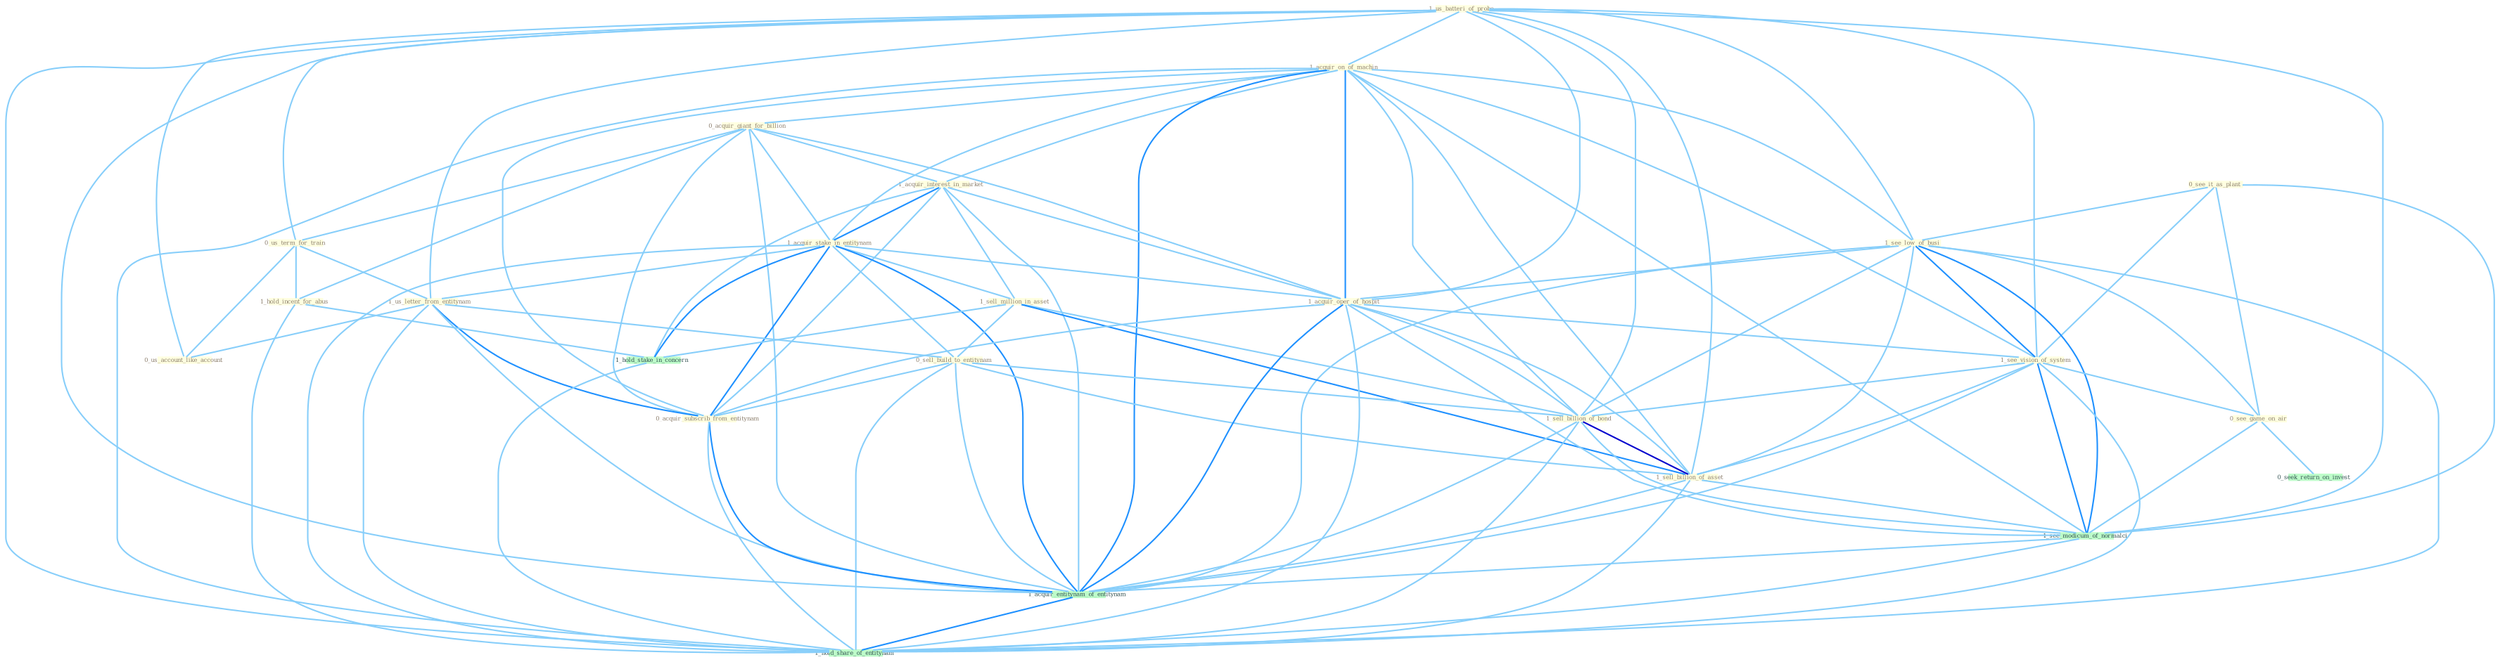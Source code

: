 Graph G{ 
    node
    [shape=polygon,style=filled,width=.5,height=.06,color="#BDFCC9",fixedsize=true,fontsize=4,
    fontcolor="#2f4f4f"];
    {node
    [color="#ffffe0", fontcolor="#8b7d6b"] "1_us_batteri_of_probe " "1_acquir_on_of_machin " "0_see_it_as_plant " "0_acquir_giant_for_billion " "1_acquir_interest_in_market " "0_us_term_for_train " "1_see_low_of_busi " "1_acquir_stake_in_entitynam " "1_us_letter_from_entitynam " "1_sell_million_in_asset " "0_us_account_like_account " "0_sell_build_to_entitynam " "1_acquir_oper_of_hospit " "1_see_vision_of_system " "1_sell_billion_of_bond " "0_acquir_subscrib_from_entitynam " "1_hold_incent_for_abus " "1_sell_billion_of_asset " "0_see_game_on_air "}
{node [color="#fff0f5", fontcolor="#b22222"]}
edge [color="#B0E2FF"];

	"1_us_batteri_of_probe " -- "1_acquir_on_of_machin " [w="1", color="#87cefa" ];
	"1_us_batteri_of_probe " -- "0_us_term_for_train " [w="1", color="#87cefa" ];
	"1_us_batteri_of_probe " -- "1_see_low_of_busi " [w="1", color="#87cefa" ];
	"1_us_batteri_of_probe " -- "1_us_letter_from_entitynam " [w="1", color="#87cefa" ];
	"1_us_batteri_of_probe " -- "0_us_account_like_account " [w="1", color="#87cefa" ];
	"1_us_batteri_of_probe " -- "1_acquir_oper_of_hospit " [w="1", color="#87cefa" ];
	"1_us_batteri_of_probe " -- "1_see_vision_of_system " [w="1", color="#87cefa" ];
	"1_us_batteri_of_probe " -- "1_sell_billion_of_bond " [w="1", color="#87cefa" ];
	"1_us_batteri_of_probe " -- "1_sell_billion_of_asset " [w="1", color="#87cefa" ];
	"1_us_batteri_of_probe " -- "1_see_modicum_of_normalci " [w="1", color="#87cefa" ];
	"1_us_batteri_of_probe " -- "1_acquir_entitynam_of_entitynam " [w="1", color="#87cefa" ];
	"1_us_batteri_of_probe " -- "1_hold_share_of_entitynam " [w="1", color="#87cefa" ];
	"1_acquir_on_of_machin " -- "0_acquir_giant_for_billion " [w="1", color="#87cefa" ];
	"1_acquir_on_of_machin " -- "1_acquir_interest_in_market " [w="1", color="#87cefa" ];
	"1_acquir_on_of_machin " -- "1_see_low_of_busi " [w="1", color="#87cefa" ];
	"1_acquir_on_of_machin " -- "1_acquir_stake_in_entitynam " [w="1", color="#87cefa" ];
	"1_acquir_on_of_machin " -- "1_acquir_oper_of_hospit " [w="2", color="#1e90ff" , len=0.8];
	"1_acquir_on_of_machin " -- "1_see_vision_of_system " [w="1", color="#87cefa" ];
	"1_acquir_on_of_machin " -- "1_sell_billion_of_bond " [w="1", color="#87cefa" ];
	"1_acquir_on_of_machin " -- "0_acquir_subscrib_from_entitynam " [w="1", color="#87cefa" ];
	"1_acquir_on_of_machin " -- "1_sell_billion_of_asset " [w="1", color="#87cefa" ];
	"1_acquir_on_of_machin " -- "1_see_modicum_of_normalci " [w="1", color="#87cefa" ];
	"1_acquir_on_of_machin " -- "1_acquir_entitynam_of_entitynam " [w="2", color="#1e90ff" , len=0.8];
	"1_acquir_on_of_machin " -- "1_hold_share_of_entitynam " [w="1", color="#87cefa" ];
	"0_see_it_as_plant " -- "1_see_low_of_busi " [w="1", color="#87cefa" ];
	"0_see_it_as_plant " -- "1_see_vision_of_system " [w="1", color="#87cefa" ];
	"0_see_it_as_plant " -- "0_see_game_on_air " [w="1", color="#87cefa" ];
	"0_see_it_as_plant " -- "1_see_modicum_of_normalci " [w="1", color="#87cefa" ];
	"0_acquir_giant_for_billion " -- "1_acquir_interest_in_market " [w="1", color="#87cefa" ];
	"0_acquir_giant_for_billion " -- "0_us_term_for_train " [w="1", color="#87cefa" ];
	"0_acquir_giant_for_billion " -- "1_acquir_stake_in_entitynam " [w="1", color="#87cefa" ];
	"0_acquir_giant_for_billion " -- "1_acquir_oper_of_hospit " [w="1", color="#87cefa" ];
	"0_acquir_giant_for_billion " -- "0_acquir_subscrib_from_entitynam " [w="1", color="#87cefa" ];
	"0_acquir_giant_for_billion " -- "1_hold_incent_for_abus " [w="1", color="#87cefa" ];
	"0_acquir_giant_for_billion " -- "1_acquir_entitynam_of_entitynam " [w="1", color="#87cefa" ];
	"1_acquir_interest_in_market " -- "1_acquir_stake_in_entitynam " [w="2", color="#1e90ff" , len=0.8];
	"1_acquir_interest_in_market " -- "1_sell_million_in_asset " [w="1", color="#87cefa" ];
	"1_acquir_interest_in_market " -- "1_acquir_oper_of_hospit " [w="1", color="#87cefa" ];
	"1_acquir_interest_in_market " -- "0_acquir_subscrib_from_entitynam " [w="1", color="#87cefa" ];
	"1_acquir_interest_in_market " -- "1_hold_stake_in_concern " [w="1", color="#87cefa" ];
	"1_acquir_interest_in_market " -- "1_acquir_entitynam_of_entitynam " [w="1", color="#87cefa" ];
	"0_us_term_for_train " -- "1_us_letter_from_entitynam " [w="1", color="#87cefa" ];
	"0_us_term_for_train " -- "0_us_account_like_account " [w="1", color="#87cefa" ];
	"0_us_term_for_train " -- "1_hold_incent_for_abus " [w="1", color="#87cefa" ];
	"1_see_low_of_busi " -- "1_acquir_oper_of_hospit " [w="1", color="#87cefa" ];
	"1_see_low_of_busi " -- "1_see_vision_of_system " [w="2", color="#1e90ff" , len=0.8];
	"1_see_low_of_busi " -- "1_sell_billion_of_bond " [w="1", color="#87cefa" ];
	"1_see_low_of_busi " -- "1_sell_billion_of_asset " [w="1", color="#87cefa" ];
	"1_see_low_of_busi " -- "0_see_game_on_air " [w="1", color="#87cefa" ];
	"1_see_low_of_busi " -- "1_see_modicum_of_normalci " [w="2", color="#1e90ff" , len=0.8];
	"1_see_low_of_busi " -- "1_acquir_entitynam_of_entitynam " [w="1", color="#87cefa" ];
	"1_see_low_of_busi " -- "1_hold_share_of_entitynam " [w="1", color="#87cefa" ];
	"1_acquir_stake_in_entitynam " -- "1_us_letter_from_entitynam " [w="1", color="#87cefa" ];
	"1_acquir_stake_in_entitynam " -- "1_sell_million_in_asset " [w="1", color="#87cefa" ];
	"1_acquir_stake_in_entitynam " -- "0_sell_build_to_entitynam " [w="1", color="#87cefa" ];
	"1_acquir_stake_in_entitynam " -- "1_acquir_oper_of_hospit " [w="1", color="#87cefa" ];
	"1_acquir_stake_in_entitynam " -- "0_acquir_subscrib_from_entitynam " [w="2", color="#1e90ff" , len=0.8];
	"1_acquir_stake_in_entitynam " -- "1_hold_stake_in_concern " [w="2", color="#1e90ff" , len=0.8];
	"1_acquir_stake_in_entitynam " -- "1_acquir_entitynam_of_entitynam " [w="2", color="#1e90ff" , len=0.8];
	"1_acquir_stake_in_entitynam " -- "1_hold_share_of_entitynam " [w="1", color="#87cefa" ];
	"1_us_letter_from_entitynam " -- "0_us_account_like_account " [w="1", color="#87cefa" ];
	"1_us_letter_from_entitynam " -- "0_sell_build_to_entitynam " [w="1", color="#87cefa" ];
	"1_us_letter_from_entitynam " -- "0_acquir_subscrib_from_entitynam " [w="2", color="#1e90ff" , len=0.8];
	"1_us_letter_from_entitynam " -- "1_acquir_entitynam_of_entitynam " [w="1", color="#87cefa" ];
	"1_us_letter_from_entitynam " -- "1_hold_share_of_entitynam " [w="1", color="#87cefa" ];
	"1_sell_million_in_asset " -- "0_sell_build_to_entitynam " [w="1", color="#87cefa" ];
	"1_sell_million_in_asset " -- "1_sell_billion_of_bond " [w="1", color="#87cefa" ];
	"1_sell_million_in_asset " -- "1_sell_billion_of_asset " [w="2", color="#1e90ff" , len=0.8];
	"1_sell_million_in_asset " -- "1_hold_stake_in_concern " [w="1", color="#87cefa" ];
	"0_sell_build_to_entitynam " -- "1_sell_billion_of_bond " [w="1", color="#87cefa" ];
	"0_sell_build_to_entitynam " -- "0_acquir_subscrib_from_entitynam " [w="1", color="#87cefa" ];
	"0_sell_build_to_entitynam " -- "1_sell_billion_of_asset " [w="1", color="#87cefa" ];
	"0_sell_build_to_entitynam " -- "1_acquir_entitynam_of_entitynam " [w="1", color="#87cefa" ];
	"0_sell_build_to_entitynam " -- "1_hold_share_of_entitynam " [w="1", color="#87cefa" ];
	"1_acquir_oper_of_hospit " -- "1_see_vision_of_system " [w="1", color="#87cefa" ];
	"1_acquir_oper_of_hospit " -- "1_sell_billion_of_bond " [w="1", color="#87cefa" ];
	"1_acquir_oper_of_hospit " -- "0_acquir_subscrib_from_entitynam " [w="1", color="#87cefa" ];
	"1_acquir_oper_of_hospit " -- "1_sell_billion_of_asset " [w="1", color="#87cefa" ];
	"1_acquir_oper_of_hospit " -- "1_see_modicum_of_normalci " [w="1", color="#87cefa" ];
	"1_acquir_oper_of_hospit " -- "1_acquir_entitynam_of_entitynam " [w="2", color="#1e90ff" , len=0.8];
	"1_acquir_oper_of_hospit " -- "1_hold_share_of_entitynam " [w="1", color="#87cefa" ];
	"1_see_vision_of_system " -- "1_sell_billion_of_bond " [w="1", color="#87cefa" ];
	"1_see_vision_of_system " -- "1_sell_billion_of_asset " [w="1", color="#87cefa" ];
	"1_see_vision_of_system " -- "0_see_game_on_air " [w="1", color="#87cefa" ];
	"1_see_vision_of_system " -- "1_see_modicum_of_normalci " [w="2", color="#1e90ff" , len=0.8];
	"1_see_vision_of_system " -- "1_acquir_entitynam_of_entitynam " [w="1", color="#87cefa" ];
	"1_see_vision_of_system " -- "1_hold_share_of_entitynam " [w="1", color="#87cefa" ];
	"1_sell_billion_of_bond " -- "1_sell_billion_of_asset " [w="3", color="#0000cd" , len=0.6];
	"1_sell_billion_of_bond " -- "1_see_modicum_of_normalci " [w="1", color="#87cefa" ];
	"1_sell_billion_of_bond " -- "1_acquir_entitynam_of_entitynam " [w="1", color="#87cefa" ];
	"1_sell_billion_of_bond " -- "1_hold_share_of_entitynam " [w="1", color="#87cefa" ];
	"0_acquir_subscrib_from_entitynam " -- "1_acquir_entitynam_of_entitynam " [w="2", color="#1e90ff" , len=0.8];
	"0_acquir_subscrib_from_entitynam " -- "1_hold_share_of_entitynam " [w="1", color="#87cefa" ];
	"1_hold_incent_for_abus " -- "1_hold_stake_in_concern " [w="1", color="#87cefa" ];
	"1_hold_incent_for_abus " -- "1_hold_share_of_entitynam " [w="1", color="#87cefa" ];
	"1_sell_billion_of_asset " -- "1_see_modicum_of_normalci " [w="1", color="#87cefa" ];
	"1_sell_billion_of_asset " -- "1_acquir_entitynam_of_entitynam " [w="1", color="#87cefa" ];
	"1_sell_billion_of_asset " -- "1_hold_share_of_entitynam " [w="1", color="#87cefa" ];
	"0_see_game_on_air " -- "0_seek_return_on_invest " [w="1", color="#87cefa" ];
	"0_see_game_on_air " -- "1_see_modicum_of_normalci " [w="1", color="#87cefa" ];
	"1_hold_stake_in_concern " -- "1_hold_share_of_entitynam " [w="1", color="#87cefa" ];
	"1_see_modicum_of_normalci " -- "1_acquir_entitynam_of_entitynam " [w="1", color="#87cefa" ];
	"1_see_modicum_of_normalci " -- "1_hold_share_of_entitynam " [w="1", color="#87cefa" ];
	"1_acquir_entitynam_of_entitynam " -- "1_hold_share_of_entitynam " [w="2", color="#1e90ff" , len=0.8];
}